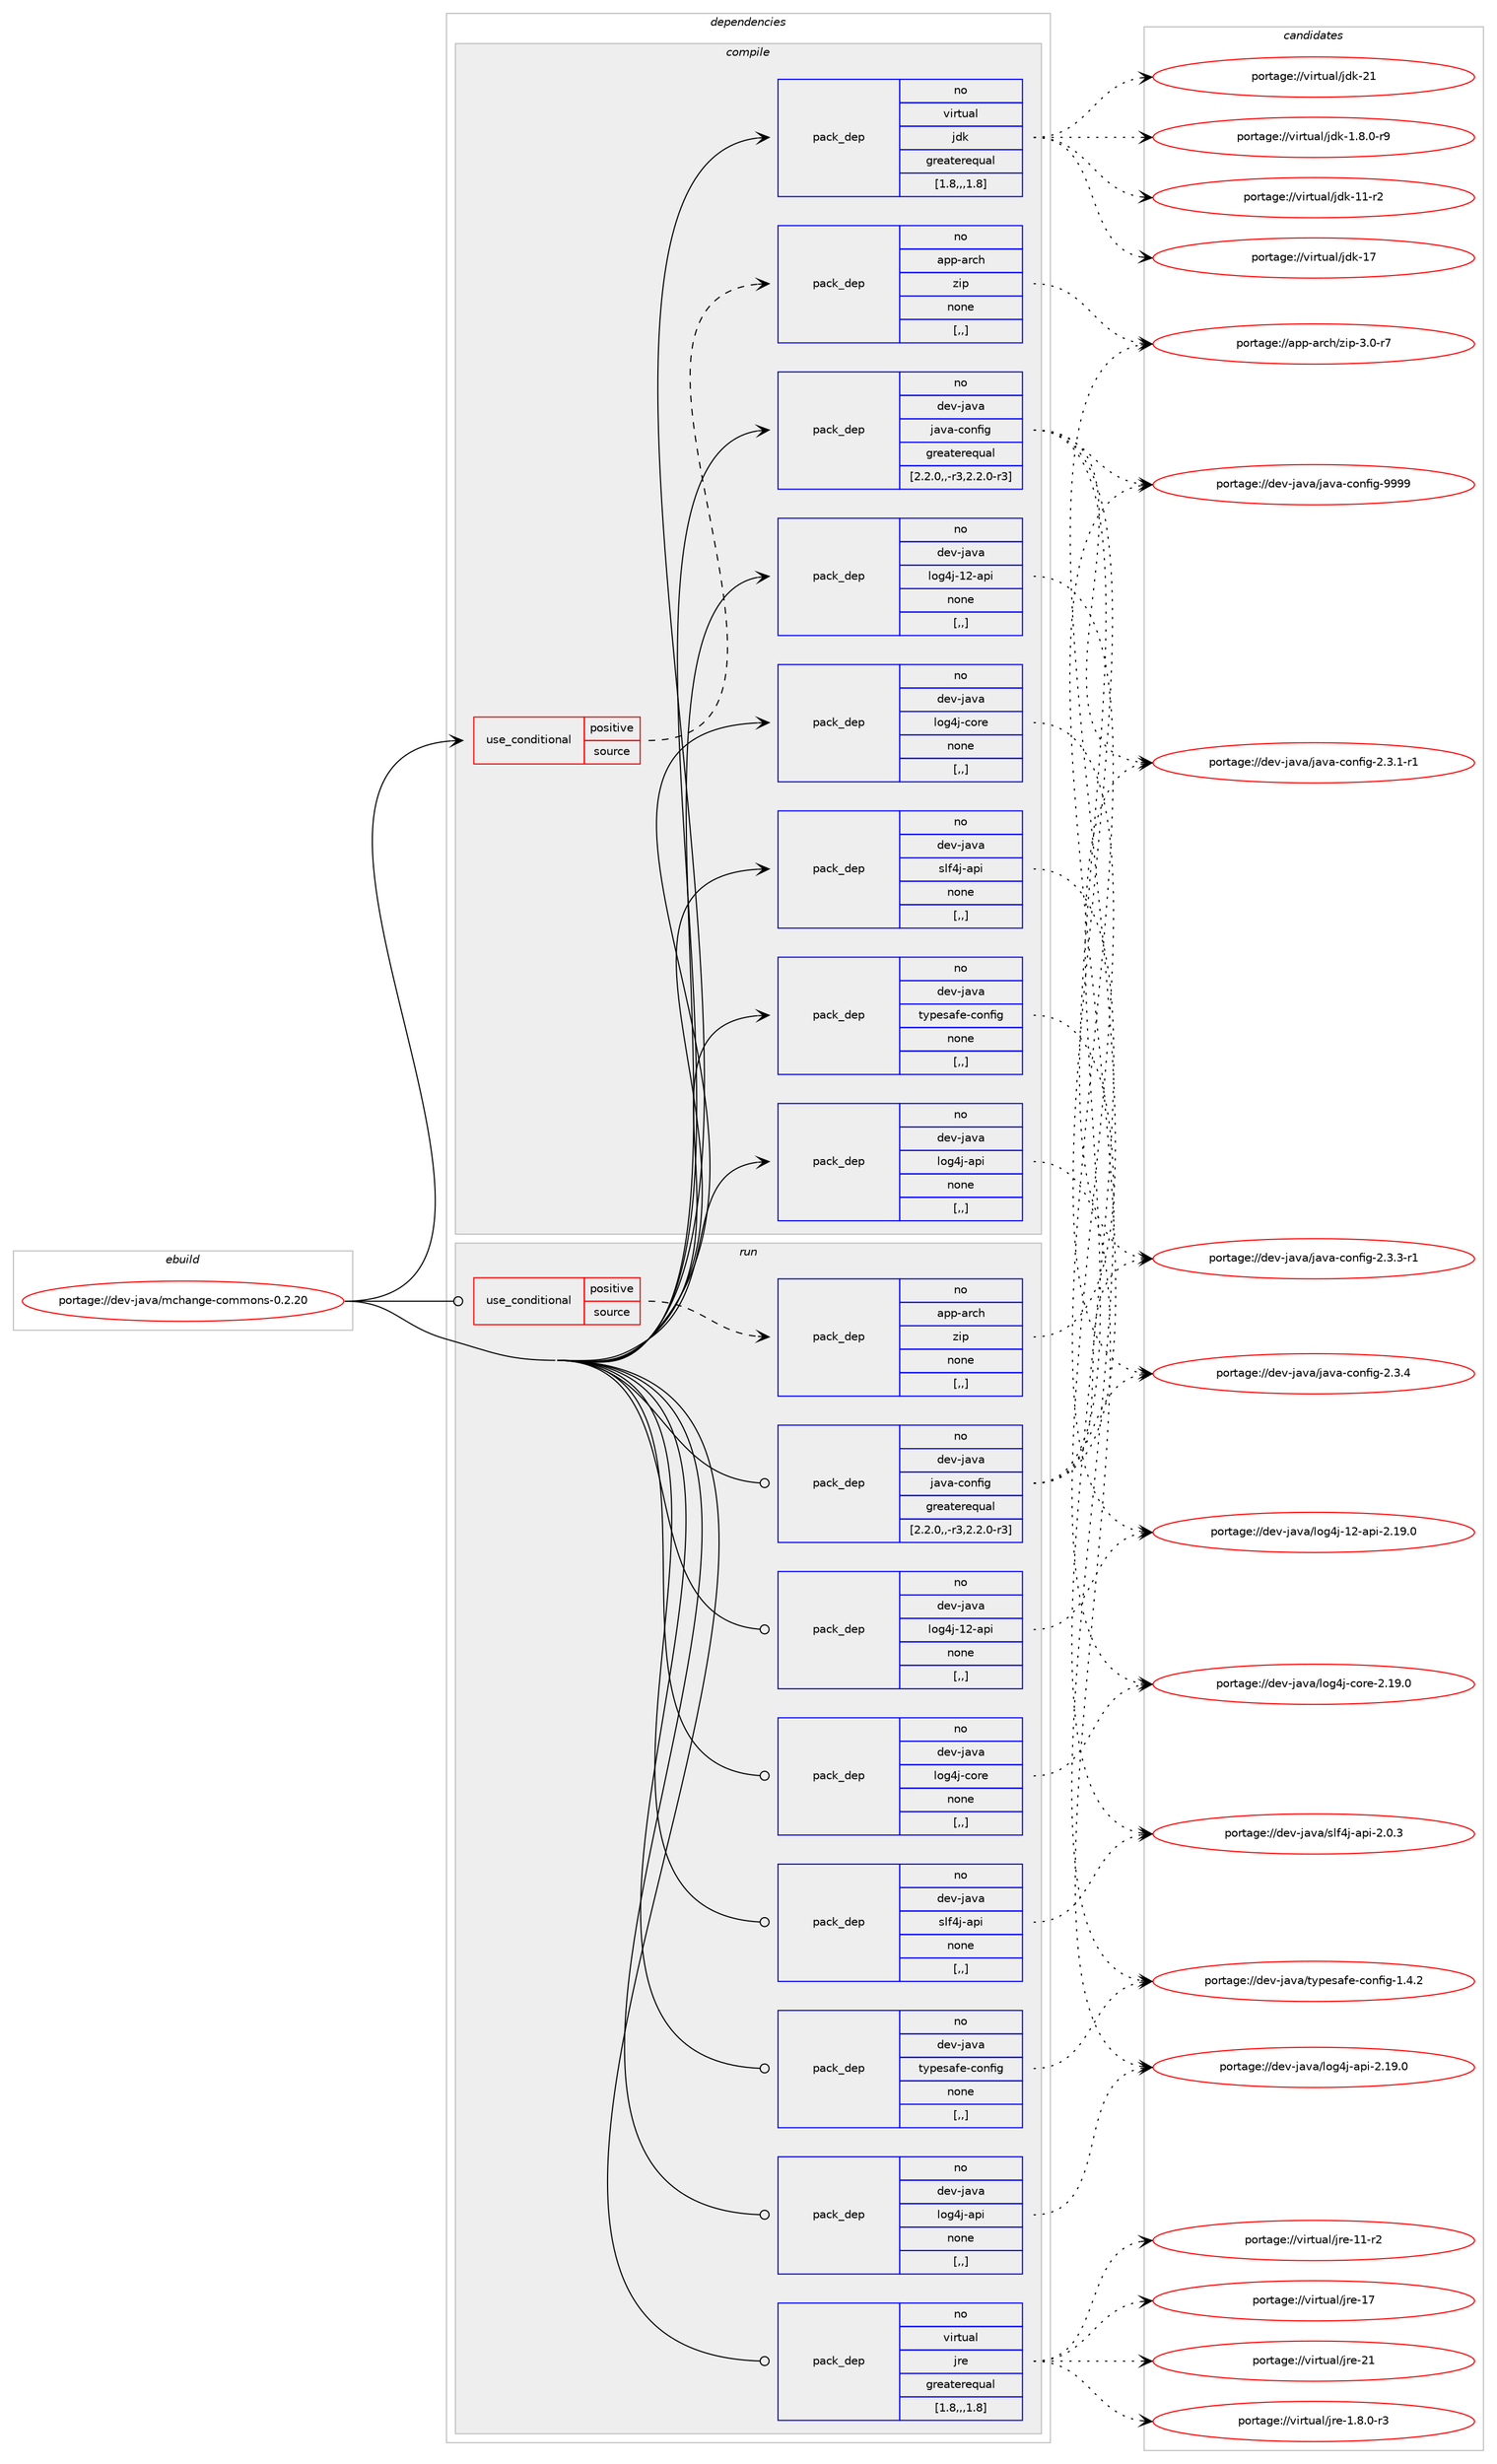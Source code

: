 digraph prolog {

# *************
# Graph options
# *************

newrank=true;
concentrate=true;
compound=true;
graph [rankdir=LR,fontname=Helvetica,fontsize=10,ranksep=1.5];#, ranksep=2.5, nodesep=0.2];
edge  [arrowhead=vee];
node  [fontname=Helvetica,fontsize=10];

# **********
# The ebuild
# **********

subgraph cluster_leftcol {
color=gray;
rank=same;
label=<<i>ebuild</i>>;
id [label="portage://dev-java/mchange-commons-0.2.20", color=red, width=4, href="../dev-java/mchange-commons-0.2.20.svg"];
}

# ****************
# The dependencies
# ****************

subgraph cluster_midcol {
color=gray;
label=<<i>dependencies</i>>;
subgraph cluster_compile {
fillcolor="#eeeeee";
style=filled;
label=<<i>compile</i>>;
subgraph cond21584 {
dependency93736 [label=<<TABLE BORDER="0" CELLBORDER="1" CELLSPACING="0" CELLPADDING="4"><TR><TD ROWSPAN="3" CELLPADDING="10">use_conditional</TD></TR><TR><TD>positive</TD></TR><TR><TD>source</TD></TR></TABLE>>, shape=none, color=red];
subgraph pack71126 {
dependency93737 [label=<<TABLE BORDER="0" CELLBORDER="1" CELLSPACING="0" CELLPADDING="4" WIDTH="220"><TR><TD ROWSPAN="6" CELLPADDING="30">pack_dep</TD></TR><TR><TD WIDTH="110">no</TD></TR><TR><TD>app-arch</TD></TR><TR><TD>zip</TD></TR><TR><TD>none</TD></TR><TR><TD>[,,]</TD></TR></TABLE>>, shape=none, color=blue];
}
dependency93736:e -> dependency93737:w [weight=20,style="dashed",arrowhead="vee"];
}
id:e -> dependency93736:w [weight=20,style="solid",arrowhead="vee"];
subgraph pack71127 {
dependency93738 [label=<<TABLE BORDER="0" CELLBORDER="1" CELLSPACING="0" CELLPADDING="4" WIDTH="220"><TR><TD ROWSPAN="6" CELLPADDING="30">pack_dep</TD></TR><TR><TD WIDTH="110">no</TD></TR><TR><TD>dev-java</TD></TR><TR><TD>java-config</TD></TR><TR><TD>greaterequal</TD></TR><TR><TD>[2.2.0,,-r3,2.2.0-r3]</TD></TR></TABLE>>, shape=none, color=blue];
}
id:e -> dependency93738:w [weight=20,style="solid",arrowhead="vee"];
subgraph pack71128 {
dependency93739 [label=<<TABLE BORDER="0" CELLBORDER="1" CELLSPACING="0" CELLPADDING="4" WIDTH="220"><TR><TD ROWSPAN="6" CELLPADDING="30">pack_dep</TD></TR><TR><TD WIDTH="110">no</TD></TR><TR><TD>dev-java</TD></TR><TR><TD>log4j-12-api</TD></TR><TR><TD>none</TD></TR><TR><TD>[,,]</TD></TR></TABLE>>, shape=none, color=blue];
}
id:e -> dependency93739:w [weight=20,style="solid",arrowhead="vee"];
subgraph pack71129 {
dependency93740 [label=<<TABLE BORDER="0" CELLBORDER="1" CELLSPACING="0" CELLPADDING="4" WIDTH="220"><TR><TD ROWSPAN="6" CELLPADDING="30">pack_dep</TD></TR><TR><TD WIDTH="110">no</TD></TR><TR><TD>dev-java</TD></TR><TR><TD>log4j-api</TD></TR><TR><TD>none</TD></TR><TR><TD>[,,]</TD></TR></TABLE>>, shape=none, color=blue];
}
id:e -> dependency93740:w [weight=20,style="solid",arrowhead="vee"];
subgraph pack71130 {
dependency93741 [label=<<TABLE BORDER="0" CELLBORDER="1" CELLSPACING="0" CELLPADDING="4" WIDTH="220"><TR><TD ROWSPAN="6" CELLPADDING="30">pack_dep</TD></TR><TR><TD WIDTH="110">no</TD></TR><TR><TD>dev-java</TD></TR><TR><TD>log4j-core</TD></TR><TR><TD>none</TD></TR><TR><TD>[,,]</TD></TR></TABLE>>, shape=none, color=blue];
}
id:e -> dependency93741:w [weight=20,style="solid",arrowhead="vee"];
subgraph pack71131 {
dependency93742 [label=<<TABLE BORDER="0" CELLBORDER="1" CELLSPACING="0" CELLPADDING="4" WIDTH="220"><TR><TD ROWSPAN="6" CELLPADDING="30">pack_dep</TD></TR><TR><TD WIDTH="110">no</TD></TR><TR><TD>dev-java</TD></TR><TR><TD>slf4j-api</TD></TR><TR><TD>none</TD></TR><TR><TD>[,,]</TD></TR></TABLE>>, shape=none, color=blue];
}
id:e -> dependency93742:w [weight=20,style="solid",arrowhead="vee"];
subgraph pack71132 {
dependency93743 [label=<<TABLE BORDER="0" CELLBORDER="1" CELLSPACING="0" CELLPADDING="4" WIDTH="220"><TR><TD ROWSPAN="6" CELLPADDING="30">pack_dep</TD></TR><TR><TD WIDTH="110">no</TD></TR><TR><TD>dev-java</TD></TR><TR><TD>typesafe-config</TD></TR><TR><TD>none</TD></TR><TR><TD>[,,]</TD></TR></TABLE>>, shape=none, color=blue];
}
id:e -> dependency93743:w [weight=20,style="solid",arrowhead="vee"];
subgraph pack71133 {
dependency93744 [label=<<TABLE BORDER="0" CELLBORDER="1" CELLSPACING="0" CELLPADDING="4" WIDTH="220"><TR><TD ROWSPAN="6" CELLPADDING="30">pack_dep</TD></TR><TR><TD WIDTH="110">no</TD></TR><TR><TD>virtual</TD></TR><TR><TD>jdk</TD></TR><TR><TD>greaterequal</TD></TR><TR><TD>[1.8,,,1.8]</TD></TR></TABLE>>, shape=none, color=blue];
}
id:e -> dependency93744:w [weight=20,style="solid",arrowhead="vee"];
}
subgraph cluster_compileandrun {
fillcolor="#eeeeee";
style=filled;
label=<<i>compile and run</i>>;
}
subgraph cluster_run {
fillcolor="#eeeeee";
style=filled;
label=<<i>run</i>>;
subgraph cond21585 {
dependency93745 [label=<<TABLE BORDER="0" CELLBORDER="1" CELLSPACING="0" CELLPADDING="4"><TR><TD ROWSPAN="3" CELLPADDING="10">use_conditional</TD></TR><TR><TD>positive</TD></TR><TR><TD>source</TD></TR></TABLE>>, shape=none, color=red];
subgraph pack71134 {
dependency93746 [label=<<TABLE BORDER="0" CELLBORDER="1" CELLSPACING="0" CELLPADDING="4" WIDTH="220"><TR><TD ROWSPAN="6" CELLPADDING="30">pack_dep</TD></TR><TR><TD WIDTH="110">no</TD></TR><TR><TD>app-arch</TD></TR><TR><TD>zip</TD></TR><TR><TD>none</TD></TR><TR><TD>[,,]</TD></TR></TABLE>>, shape=none, color=blue];
}
dependency93745:e -> dependency93746:w [weight=20,style="dashed",arrowhead="vee"];
}
id:e -> dependency93745:w [weight=20,style="solid",arrowhead="odot"];
subgraph pack71135 {
dependency93747 [label=<<TABLE BORDER="0" CELLBORDER="1" CELLSPACING="0" CELLPADDING="4" WIDTH="220"><TR><TD ROWSPAN="6" CELLPADDING="30">pack_dep</TD></TR><TR><TD WIDTH="110">no</TD></TR><TR><TD>dev-java</TD></TR><TR><TD>java-config</TD></TR><TR><TD>greaterequal</TD></TR><TR><TD>[2.2.0,,-r3,2.2.0-r3]</TD></TR></TABLE>>, shape=none, color=blue];
}
id:e -> dependency93747:w [weight=20,style="solid",arrowhead="odot"];
subgraph pack71136 {
dependency93748 [label=<<TABLE BORDER="0" CELLBORDER="1" CELLSPACING="0" CELLPADDING="4" WIDTH="220"><TR><TD ROWSPAN="6" CELLPADDING="30">pack_dep</TD></TR><TR><TD WIDTH="110">no</TD></TR><TR><TD>dev-java</TD></TR><TR><TD>log4j-12-api</TD></TR><TR><TD>none</TD></TR><TR><TD>[,,]</TD></TR></TABLE>>, shape=none, color=blue];
}
id:e -> dependency93748:w [weight=20,style="solid",arrowhead="odot"];
subgraph pack71137 {
dependency93749 [label=<<TABLE BORDER="0" CELLBORDER="1" CELLSPACING="0" CELLPADDING="4" WIDTH="220"><TR><TD ROWSPAN="6" CELLPADDING="30">pack_dep</TD></TR><TR><TD WIDTH="110">no</TD></TR><TR><TD>dev-java</TD></TR><TR><TD>log4j-api</TD></TR><TR><TD>none</TD></TR><TR><TD>[,,]</TD></TR></TABLE>>, shape=none, color=blue];
}
id:e -> dependency93749:w [weight=20,style="solid",arrowhead="odot"];
subgraph pack71138 {
dependency93750 [label=<<TABLE BORDER="0" CELLBORDER="1" CELLSPACING="0" CELLPADDING="4" WIDTH="220"><TR><TD ROWSPAN="6" CELLPADDING="30">pack_dep</TD></TR><TR><TD WIDTH="110">no</TD></TR><TR><TD>dev-java</TD></TR><TR><TD>log4j-core</TD></TR><TR><TD>none</TD></TR><TR><TD>[,,]</TD></TR></TABLE>>, shape=none, color=blue];
}
id:e -> dependency93750:w [weight=20,style="solid",arrowhead="odot"];
subgraph pack71139 {
dependency93751 [label=<<TABLE BORDER="0" CELLBORDER="1" CELLSPACING="0" CELLPADDING="4" WIDTH="220"><TR><TD ROWSPAN="6" CELLPADDING="30">pack_dep</TD></TR><TR><TD WIDTH="110">no</TD></TR><TR><TD>dev-java</TD></TR><TR><TD>slf4j-api</TD></TR><TR><TD>none</TD></TR><TR><TD>[,,]</TD></TR></TABLE>>, shape=none, color=blue];
}
id:e -> dependency93751:w [weight=20,style="solid",arrowhead="odot"];
subgraph pack71140 {
dependency93752 [label=<<TABLE BORDER="0" CELLBORDER="1" CELLSPACING="0" CELLPADDING="4" WIDTH="220"><TR><TD ROWSPAN="6" CELLPADDING="30">pack_dep</TD></TR><TR><TD WIDTH="110">no</TD></TR><TR><TD>dev-java</TD></TR><TR><TD>typesafe-config</TD></TR><TR><TD>none</TD></TR><TR><TD>[,,]</TD></TR></TABLE>>, shape=none, color=blue];
}
id:e -> dependency93752:w [weight=20,style="solid",arrowhead="odot"];
subgraph pack71141 {
dependency93753 [label=<<TABLE BORDER="0" CELLBORDER="1" CELLSPACING="0" CELLPADDING="4" WIDTH="220"><TR><TD ROWSPAN="6" CELLPADDING="30">pack_dep</TD></TR><TR><TD WIDTH="110">no</TD></TR><TR><TD>virtual</TD></TR><TR><TD>jre</TD></TR><TR><TD>greaterequal</TD></TR><TR><TD>[1.8,,,1.8]</TD></TR></TABLE>>, shape=none, color=blue];
}
id:e -> dependency93753:w [weight=20,style="solid",arrowhead="odot"];
}
}

# **************
# The candidates
# **************

subgraph cluster_choices {
rank=same;
color=gray;
label=<<i>candidates</i>>;

subgraph choice71126 {
color=black;
nodesep=1;
choice9711211245971149910447122105112455146484511455 [label="portage://app-arch/zip-3.0-r7", color=red, width=4,href="../app-arch/zip-3.0-r7.svg"];
dependency93737:e -> choice9711211245971149910447122105112455146484511455:w [style=dotted,weight="100"];
}
subgraph choice71127 {
color=black;
nodesep=1;
choice10010111845106971189747106971189745991111101021051034550465146494511449 [label="portage://dev-java/java-config-2.3.1-r1", color=red, width=4,href="../dev-java/java-config-2.3.1-r1.svg"];
choice10010111845106971189747106971189745991111101021051034550465146514511449 [label="portage://dev-java/java-config-2.3.3-r1", color=red, width=4,href="../dev-java/java-config-2.3.3-r1.svg"];
choice1001011184510697118974710697118974599111110102105103455046514652 [label="portage://dev-java/java-config-2.3.4", color=red, width=4,href="../dev-java/java-config-2.3.4.svg"];
choice10010111845106971189747106971189745991111101021051034557575757 [label="portage://dev-java/java-config-9999", color=red, width=4,href="../dev-java/java-config-9999.svg"];
dependency93738:e -> choice10010111845106971189747106971189745991111101021051034550465146494511449:w [style=dotted,weight="100"];
dependency93738:e -> choice10010111845106971189747106971189745991111101021051034550465146514511449:w [style=dotted,weight="100"];
dependency93738:e -> choice1001011184510697118974710697118974599111110102105103455046514652:w [style=dotted,weight="100"];
dependency93738:e -> choice10010111845106971189747106971189745991111101021051034557575757:w [style=dotted,weight="100"];
}
subgraph choice71128 {
color=black;
nodesep=1;
choice1001011184510697118974710811110352106454950459711210545504649574648 [label="portage://dev-java/log4j-12-api-2.19.0", color=red, width=4,href="../dev-java/log4j-12-api-2.19.0.svg"];
dependency93739:e -> choice1001011184510697118974710811110352106454950459711210545504649574648:w [style=dotted,weight="100"];
}
subgraph choice71129 {
color=black;
nodesep=1;
choice1001011184510697118974710811110352106459711210545504649574648 [label="portage://dev-java/log4j-api-2.19.0", color=red, width=4,href="../dev-java/log4j-api-2.19.0.svg"];
dependency93740:e -> choice1001011184510697118974710811110352106459711210545504649574648:w [style=dotted,weight="100"];
}
subgraph choice71130 {
color=black;
nodesep=1;
choice1001011184510697118974710811110352106459911111410145504649574648 [label="portage://dev-java/log4j-core-2.19.0", color=red, width=4,href="../dev-java/log4j-core-2.19.0.svg"];
dependency93741:e -> choice1001011184510697118974710811110352106459911111410145504649574648:w [style=dotted,weight="100"];
}
subgraph choice71131 {
color=black;
nodesep=1;
choice10010111845106971189747115108102521064597112105455046484651 [label="portage://dev-java/slf4j-api-2.0.3", color=red, width=4,href="../dev-java/slf4j-api-2.0.3.svg"];
dependency93742:e -> choice10010111845106971189747115108102521064597112105455046484651:w [style=dotted,weight="100"];
}
subgraph choice71132 {
color=black;
nodesep=1;
choice10010111845106971189747116121112101115971021014599111110102105103454946524650 [label="portage://dev-java/typesafe-config-1.4.2", color=red, width=4,href="../dev-java/typesafe-config-1.4.2.svg"];
dependency93743:e -> choice10010111845106971189747116121112101115971021014599111110102105103454946524650:w [style=dotted,weight="100"];
}
subgraph choice71133 {
color=black;
nodesep=1;
choice11810511411611797108471061001074549465646484511457 [label="portage://virtual/jdk-1.8.0-r9", color=red, width=4,href="../virtual/jdk-1.8.0-r9.svg"];
choice11810511411611797108471061001074549494511450 [label="portage://virtual/jdk-11-r2", color=red, width=4,href="../virtual/jdk-11-r2.svg"];
choice1181051141161179710847106100107454955 [label="portage://virtual/jdk-17", color=red, width=4,href="../virtual/jdk-17.svg"];
choice1181051141161179710847106100107455049 [label="portage://virtual/jdk-21", color=red, width=4,href="../virtual/jdk-21.svg"];
dependency93744:e -> choice11810511411611797108471061001074549465646484511457:w [style=dotted,weight="100"];
dependency93744:e -> choice11810511411611797108471061001074549494511450:w [style=dotted,weight="100"];
dependency93744:e -> choice1181051141161179710847106100107454955:w [style=dotted,weight="100"];
dependency93744:e -> choice1181051141161179710847106100107455049:w [style=dotted,weight="100"];
}
subgraph choice71134 {
color=black;
nodesep=1;
choice9711211245971149910447122105112455146484511455 [label="portage://app-arch/zip-3.0-r7", color=red, width=4,href="../app-arch/zip-3.0-r7.svg"];
dependency93746:e -> choice9711211245971149910447122105112455146484511455:w [style=dotted,weight="100"];
}
subgraph choice71135 {
color=black;
nodesep=1;
choice10010111845106971189747106971189745991111101021051034550465146494511449 [label="portage://dev-java/java-config-2.3.1-r1", color=red, width=4,href="../dev-java/java-config-2.3.1-r1.svg"];
choice10010111845106971189747106971189745991111101021051034550465146514511449 [label="portage://dev-java/java-config-2.3.3-r1", color=red, width=4,href="../dev-java/java-config-2.3.3-r1.svg"];
choice1001011184510697118974710697118974599111110102105103455046514652 [label="portage://dev-java/java-config-2.3.4", color=red, width=4,href="../dev-java/java-config-2.3.4.svg"];
choice10010111845106971189747106971189745991111101021051034557575757 [label="portage://dev-java/java-config-9999", color=red, width=4,href="../dev-java/java-config-9999.svg"];
dependency93747:e -> choice10010111845106971189747106971189745991111101021051034550465146494511449:w [style=dotted,weight="100"];
dependency93747:e -> choice10010111845106971189747106971189745991111101021051034550465146514511449:w [style=dotted,weight="100"];
dependency93747:e -> choice1001011184510697118974710697118974599111110102105103455046514652:w [style=dotted,weight="100"];
dependency93747:e -> choice10010111845106971189747106971189745991111101021051034557575757:w [style=dotted,weight="100"];
}
subgraph choice71136 {
color=black;
nodesep=1;
choice1001011184510697118974710811110352106454950459711210545504649574648 [label="portage://dev-java/log4j-12-api-2.19.0", color=red, width=4,href="../dev-java/log4j-12-api-2.19.0.svg"];
dependency93748:e -> choice1001011184510697118974710811110352106454950459711210545504649574648:w [style=dotted,weight="100"];
}
subgraph choice71137 {
color=black;
nodesep=1;
choice1001011184510697118974710811110352106459711210545504649574648 [label="portage://dev-java/log4j-api-2.19.0", color=red, width=4,href="../dev-java/log4j-api-2.19.0.svg"];
dependency93749:e -> choice1001011184510697118974710811110352106459711210545504649574648:w [style=dotted,weight="100"];
}
subgraph choice71138 {
color=black;
nodesep=1;
choice1001011184510697118974710811110352106459911111410145504649574648 [label="portage://dev-java/log4j-core-2.19.0", color=red, width=4,href="../dev-java/log4j-core-2.19.0.svg"];
dependency93750:e -> choice1001011184510697118974710811110352106459911111410145504649574648:w [style=dotted,weight="100"];
}
subgraph choice71139 {
color=black;
nodesep=1;
choice10010111845106971189747115108102521064597112105455046484651 [label="portage://dev-java/slf4j-api-2.0.3", color=red, width=4,href="../dev-java/slf4j-api-2.0.3.svg"];
dependency93751:e -> choice10010111845106971189747115108102521064597112105455046484651:w [style=dotted,weight="100"];
}
subgraph choice71140 {
color=black;
nodesep=1;
choice10010111845106971189747116121112101115971021014599111110102105103454946524650 [label="portage://dev-java/typesafe-config-1.4.2", color=red, width=4,href="../dev-java/typesafe-config-1.4.2.svg"];
dependency93752:e -> choice10010111845106971189747116121112101115971021014599111110102105103454946524650:w [style=dotted,weight="100"];
}
subgraph choice71141 {
color=black;
nodesep=1;
choice11810511411611797108471061141014549465646484511451 [label="portage://virtual/jre-1.8.0-r3", color=red, width=4,href="../virtual/jre-1.8.0-r3.svg"];
choice11810511411611797108471061141014549494511450 [label="portage://virtual/jre-11-r2", color=red, width=4,href="../virtual/jre-11-r2.svg"];
choice1181051141161179710847106114101454955 [label="portage://virtual/jre-17", color=red, width=4,href="../virtual/jre-17.svg"];
choice1181051141161179710847106114101455049 [label="portage://virtual/jre-21", color=red, width=4,href="../virtual/jre-21.svg"];
dependency93753:e -> choice11810511411611797108471061141014549465646484511451:w [style=dotted,weight="100"];
dependency93753:e -> choice11810511411611797108471061141014549494511450:w [style=dotted,weight="100"];
dependency93753:e -> choice1181051141161179710847106114101454955:w [style=dotted,weight="100"];
dependency93753:e -> choice1181051141161179710847106114101455049:w [style=dotted,weight="100"];
}
}

}
